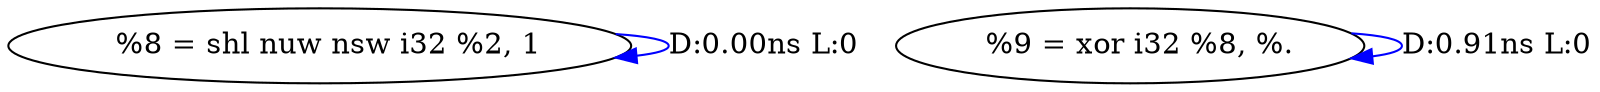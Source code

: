 digraph {
Node0x3384bf0[label="  %8 = shl nuw nsw i32 %2, 1"];
Node0x3384bf0 -> Node0x3384bf0[label="D:0.00ns L:0",color=blue];
Node0x3384cd0[label="  %9 = xor i32 %8, %."];
Node0x3384cd0 -> Node0x3384cd0[label="D:0.91ns L:0",color=blue];
}
